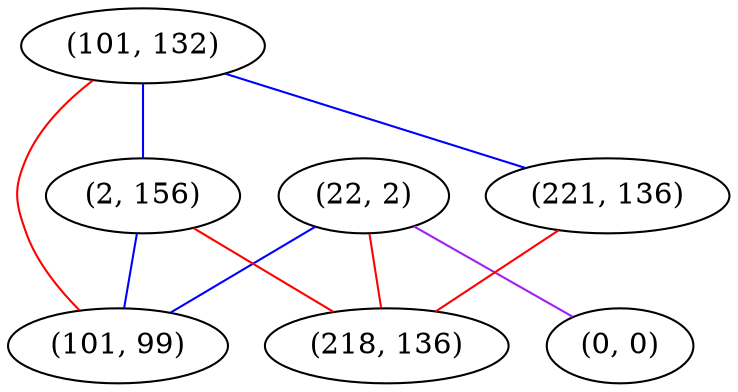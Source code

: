 graph "" {
"(101, 132)";
"(22, 2)";
"(2, 156)";
"(221, 136)";
"(218, 136)";
"(0, 0)";
"(101, 99)";
"(101, 132)" -- "(2, 156)"  [color=blue, key=0, weight=3];
"(101, 132)" -- "(221, 136)"  [color=blue, key=0, weight=3];
"(101, 132)" -- "(101, 99)"  [color=red, key=0, weight=1];
"(22, 2)" -- "(218, 136)"  [color=red, key=0, weight=1];
"(22, 2)" -- "(0, 0)"  [color=purple, key=0, weight=4];
"(22, 2)" -- "(101, 99)"  [color=blue, key=0, weight=3];
"(2, 156)" -- "(218, 136)"  [color=red, key=0, weight=1];
"(2, 156)" -- "(101, 99)"  [color=blue, key=0, weight=3];
"(221, 136)" -- "(218, 136)"  [color=red, key=0, weight=1];
}
